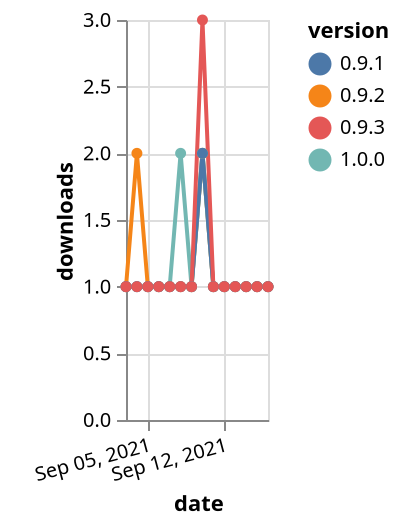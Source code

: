 {"$schema": "https://vega.github.io/schema/vega-lite/v5.json", "description": "A simple bar chart with embedded data.", "data": {"values": [{"date": "2021-09-03", "total": 229, "delta": 1, "version": "0.9.2"}, {"date": "2021-09-04", "total": 231, "delta": 2, "version": "0.9.2"}, {"date": "2021-09-05", "total": 232, "delta": 1, "version": "0.9.2"}, {"date": "2021-09-06", "total": 233, "delta": 1, "version": "0.9.2"}, {"date": "2021-09-07", "total": 234, "delta": 1, "version": "0.9.2"}, {"date": "2021-09-08", "total": 235, "delta": 1, "version": "0.9.2"}, {"date": "2021-09-09", "total": 236, "delta": 1, "version": "0.9.2"}, {"date": "2021-09-10", "total": 238, "delta": 2, "version": "0.9.2"}, {"date": "2021-09-11", "total": 239, "delta": 1, "version": "0.9.2"}, {"date": "2021-09-12", "total": 240, "delta": 1, "version": "0.9.2"}, {"date": "2021-09-13", "total": 241, "delta": 1, "version": "0.9.2"}, {"date": "2021-09-14", "total": 242, "delta": 1, "version": "0.9.2"}, {"date": "2021-09-15", "total": 243, "delta": 1, "version": "0.9.2"}, {"date": "2021-09-16", "total": 244, "delta": 1, "version": "0.9.2"}, {"date": "2021-09-03", "total": 191, "delta": 1, "version": "1.0.0"}, {"date": "2021-09-04", "total": 192, "delta": 1, "version": "1.0.0"}, {"date": "2021-09-05", "total": 193, "delta": 1, "version": "1.0.0"}, {"date": "2021-09-06", "total": 194, "delta": 1, "version": "1.0.0"}, {"date": "2021-09-07", "total": 195, "delta": 1, "version": "1.0.0"}, {"date": "2021-09-08", "total": 197, "delta": 2, "version": "1.0.0"}, {"date": "2021-09-09", "total": 198, "delta": 1, "version": "1.0.0"}, {"date": "2021-09-10", "total": 200, "delta": 2, "version": "1.0.0"}, {"date": "2021-09-11", "total": 201, "delta": 1, "version": "1.0.0"}, {"date": "2021-09-12", "total": 202, "delta": 1, "version": "1.0.0"}, {"date": "2021-09-13", "total": 203, "delta": 1, "version": "1.0.0"}, {"date": "2021-09-14", "total": 204, "delta": 1, "version": "1.0.0"}, {"date": "2021-09-15", "total": 205, "delta": 1, "version": "1.0.0"}, {"date": "2021-09-16", "total": 206, "delta": 1, "version": "1.0.0"}, {"date": "2021-09-03", "total": 224, "delta": 1, "version": "0.9.1"}, {"date": "2021-09-04", "total": 225, "delta": 1, "version": "0.9.1"}, {"date": "2021-09-05", "total": 226, "delta": 1, "version": "0.9.1"}, {"date": "2021-09-06", "total": 227, "delta": 1, "version": "0.9.1"}, {"date": "2021-09-07", "total": 228, "delta": 1, "version": "0.9.1"}, {"date": "2021-09-08", "total": 229, "delta": 1, "version": "0.9.1"}, {"date": "2021-09-09", "total": 230, "delta": 1, "version": "0.9.1"}, {"date": "2021-09-10", "total": 232, "delta": 2, "version": "0.9.1"}, {"date": "2021-09-11", "total": 233, "delta": 1, "version": "0.9.1"}, {"date": "2021-09-12", "total": 234, "delta": 1, "version": "0.9.1"}, {"date": "2021-09-13", "total": 235, "delta": 1, "version": "0.9.1"}, {"date": "2021-09-14", "total": 236, "delta": 1, "version": "0.9.1"}, {"date": "2021-09-15", "total": 237, "delta": 1, "version": "0.9.1"}, {"date": "2021-09-16", "total": 238, "delta": 1, "version": "0.9.1"}, {"date": "2021-09-03", "total": 384, "delta": 1, "version": "0.9.3"}, {"date": "2021-09-04", "total": 385, "delta": 1, "version": "0.9.3"}, {"date": "2021-09-05", "total": 386, "delta": 1, "version": "0.9.3"}, {"date": "2021-09-06", "total": 387, "delta": 1, "version": "0.9.3"}, {"date": "2021-09-07", "total": 388, "delta": 1, "version": "0.9.3"}, {"date": "2021-09-08", "total": 389, "delta": 1, "version": "0.9.3"}, {"date": "2021-09-09", "total": 390, "delta": 1, "version": "0.9.3"}, {"date": "2021-09-10", "total": 393, "delta": 3, "version": "0.9.3"}, {"date": "2021-09-11", "total": 394, "delta": 1, "version": "0.9.3"}, {"date": "2021-09-12", "total": 395, "delta": 1, "version": "0.9.3"}, {"date": "2021-09-13", "total": 396, "delta": 1, "version": "0.9.3"}, {"date": "2021-09-14", "total": 397, "delta": 1, "version": "0.9.3"}, {"date": "2021-09-15", "total": 398, "delta": 1, "version": "0.9.3"}, {"date": "2021-09-16", "total": 399, "delta": 1, "version": "0.9.3"}]}, "width": "container", "mark": {"type": "line", "point": {"filled": true}}, "encoding": {"x": {"field": "date", "type": "temporal", "timeUnit": "yearmonthdate", "title": "date", "axis": {"labelAngle": -15}}, "y": {"field": "delta", "type": "quantitative", "title": "downloads"}, "color": {"field": "version", "type": "nominal"}, "tooltip": {"field": "delta"}}}